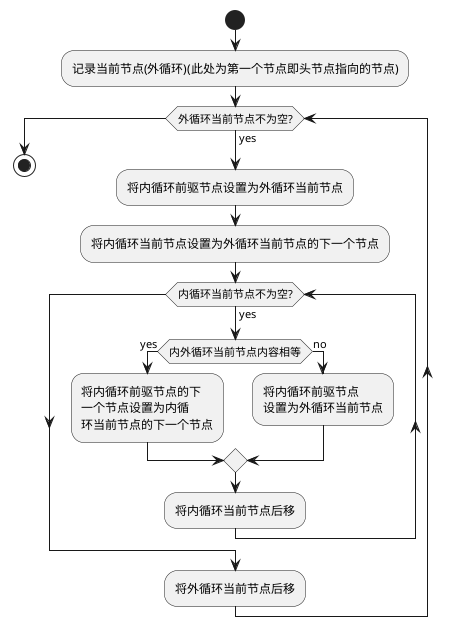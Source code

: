 @startuml
start
    :记录当前节点(外循环)(此处为第一个节点即头节点指向的节点);
    while (外循环当前节点不为空?) is (yes)
        :将内循环前驱节点设置为外循环当前节点;
        :将内循环当前节点设置为外循环当前节点的下一个节点;
        while (内循环当前节点不为空?) is (yes)
            if (内外循环当前节点内容相等) then (yes)
                :将内循环前驱节点的下
一个节点设置为内循
环当前节点的下一个节点;
            else (no)
                :将内循环前驱节点
设置为外循环当前节点;
            endif
            :将内循环当前节点后移;
        endwhile
        :将外循环当前节点后移;
    endwhile
stop
@enduml